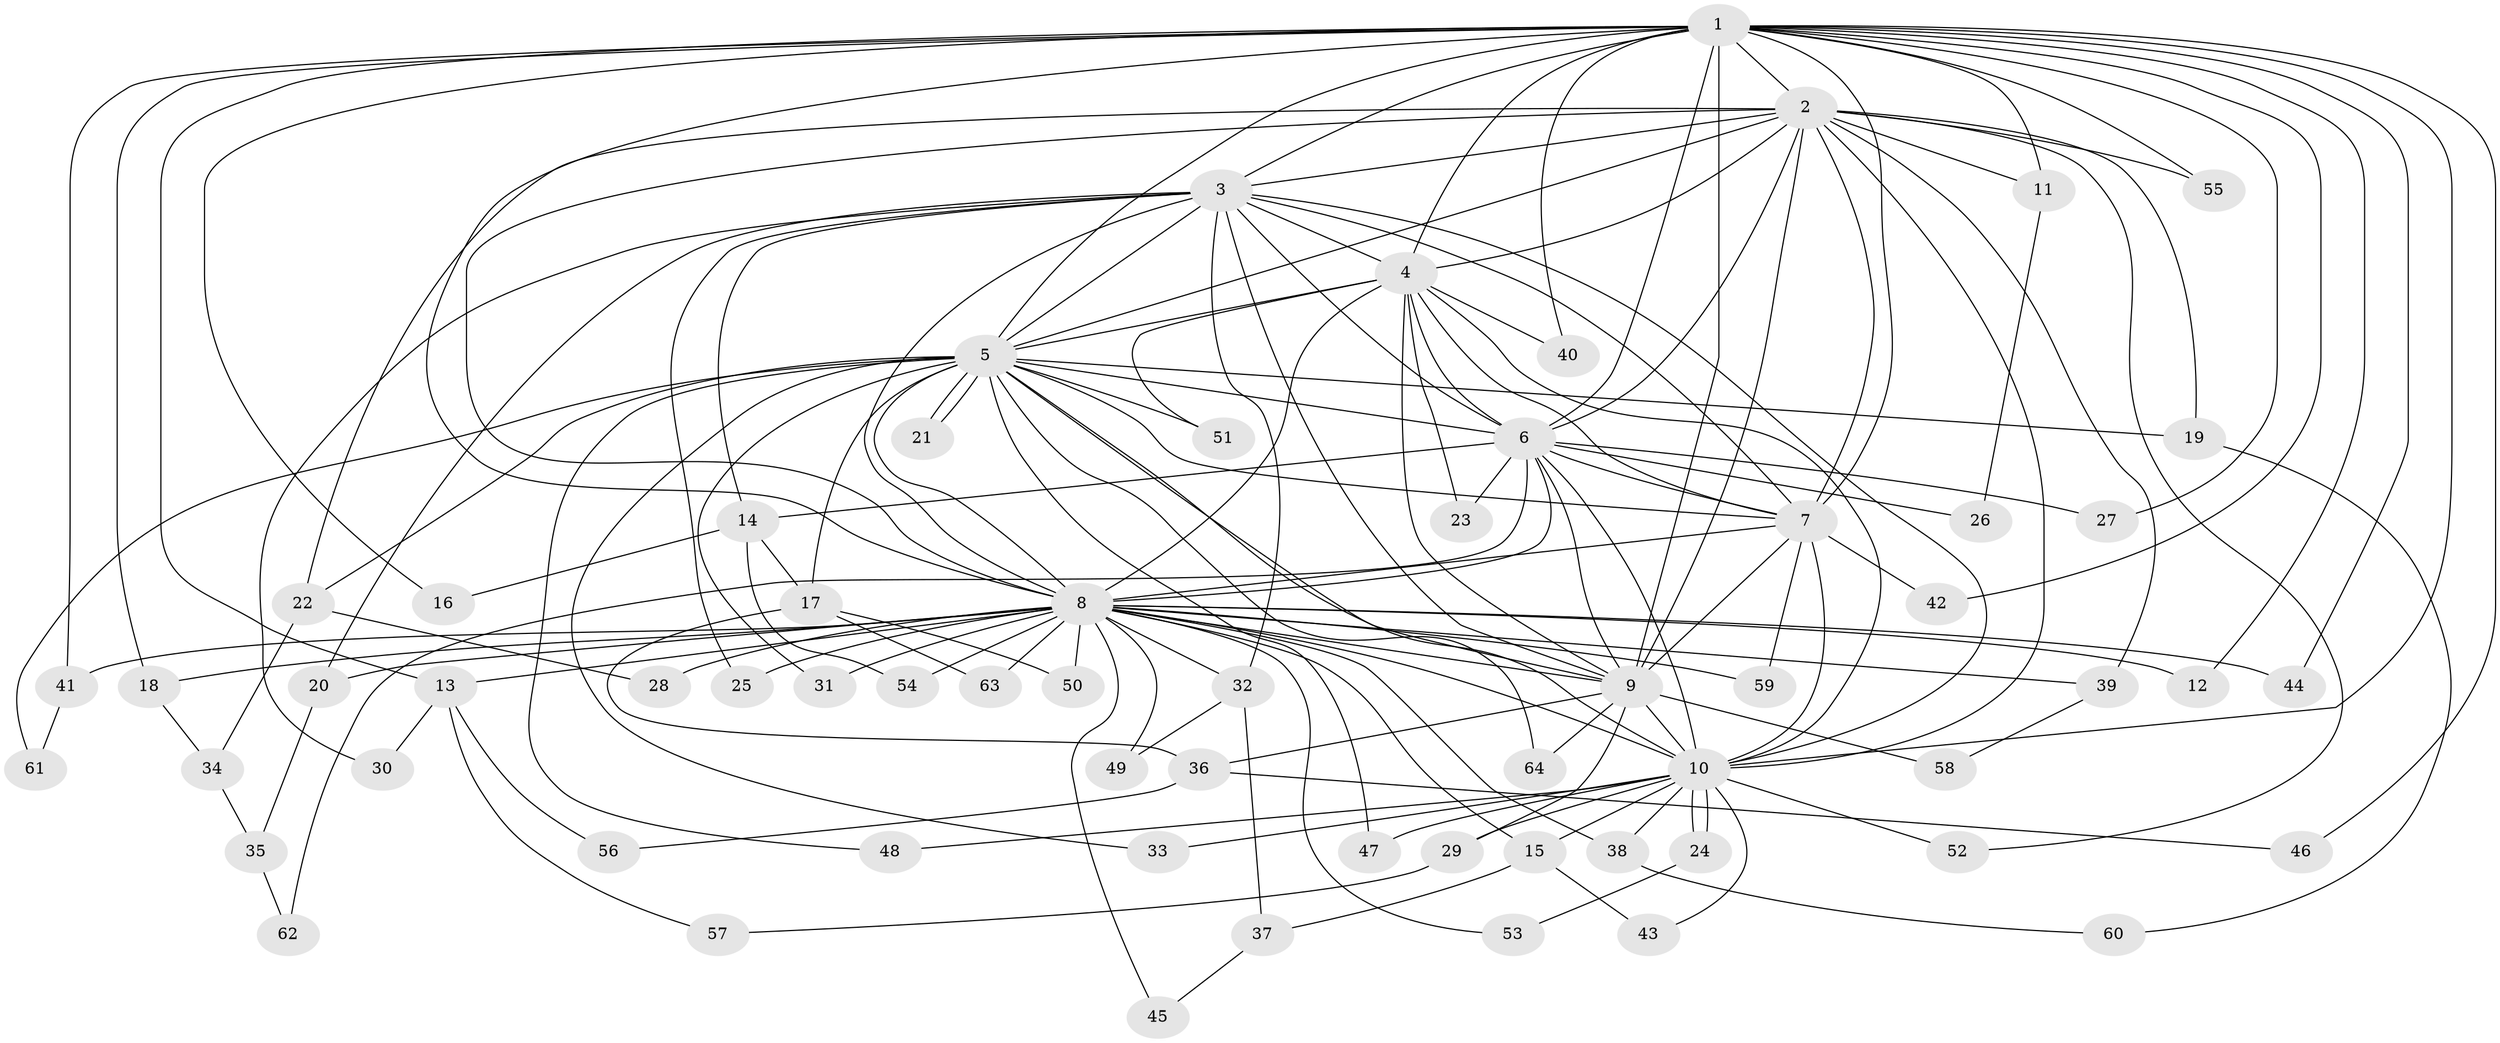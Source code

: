 // coarse degree distribution, {7: 0.1, 10: 0.15, 14: 0.05, 9: 0.05, 11: 0.1, 6: 0.05, 4: 0.15, 8: 0.05, 3: 0.15, 2: 0.15}
// Generated by graph-tools (version 1.1) at 2025/49/03/04/25 22:49:22]
// undirected, 64 vertices, 153 edges
graph export_dot {
  node [color=gray90,style=filled];
  1;
  2;
  3;
  4;
  5;
  6;
  7;
  8;
  9;
  10;
  11;
  12;
  13;
  14;
  15;
  16;
  17;
  18;
  19;
  20;
  21;
  22;
  23;
  24;
  25;
  26;
  27;
  28;
  29;
  30;
  31;
  32;
  33;
  34;
  35;
  36;
  37;
  38;
  39;
  40;
  41;
  42;
  43;
  44;
  45;
  46;
  47;
  48;
  49;
  50;
  51;
  52;
  53;
  54;
  55;
  56;
  57;
  58;
  59;
  60;
  61;
  62;
  63;
  64;
  1 -- 2;
  1 -- 3;
  1 -- 4;
  1 -- 5;
  1 -- 6;
  1 -- 7;
  1 -- 8;
  1 -- 9;
  1 -- 10;
  1 -- 11;
  1 -- 12;
  1 -- 13;
  1 -- 16;
  1 -- 18;
  1 -- 27;
  1 -- 40;
  1 -- 41;
  1 -- 42;
  1 -- 44;
  1 -- 46;
  1 -- 55;
  2 -- 3;
  2 -- 4;
  2 -- 5;
  2 -- 6;
  2 -- 7;
  2 -- 8;
  2 -- 9;
  2 -- 10;
  2 -- 11;
  2 -- 19;
  2 -- 22;
  2 -- 39;
  2 -- 52;
  2 -- 55;
  3 -- 4;
  3 -- 5;
  3 -- 6;
  3 -- 7;
  3 -- 8;
  3 -- 9;
  3 -- 10;
  3 -- 14;
  3 -- 20;
  3 -- 25;
  3 -- 30;
  3 -- 32;
  4 -- 5;
  4 -- 6;
  4 -- 7;
  4 -- 8;
  4 -- 9;
  4 -- 10;
  4 -- 23;
  4 -- 40;
  4 -- 51;
  5 -- 6;
  5 -- 7;
  5 -- 8;
  5 -- 9;
  5 -- 10;
  5 -- 17;
  5 -- 19;
  5 -- 21;
  5 -- 21;
  5 -- 22;
  5 -- 31;
  5 -- 33;
  5 -- 47;
  5 -- 48;
  5 -- 51;
  5 -- 61;
  5 -- 64;
  6 -- 7;
  6 -- 8;
  6 -- 9;
  6 -- 10;
  6 -- 14;
  6 -- 23;
  6 -- 26;
  6 -- 27;
  6 -- 62;
  7 -- 8;
  7 -- 9;
  7 -- 10;
  7 -- 42;
  7 -- 59;
  8 -- 9;
  8 -- 10;
  8 -- 12;
  8 -- 13;
  8 -- 15;
  8 -- 18;
  8 -- 20;
  8 -- 25;
  8 -- 28;
  8 -- 31;
  8 -- 32;
  8 -- 38;
  8 -- 39;
  8 -- 41;
  8 -- 44;
  8 -- 45;
  8 -- 49;
  8 -- 50;
  8 -- 53;
  8 -- 54;
  8 -- 59;
  8 -- 63;
  9 -- 10;
  9 -- 29;
  9 -- 36;
  9 -- 58;
  9 -- 64;
  10 -- 15;
  10 -- 24;
  10 -- 24;
  10 -- 29;
  10 -- 33;
  10 -- 38;
  10 -- 43;
  10 -- 47;
  10 -- 48;
  10 -- 52;
  11 -- 26;
  13 -- 30;
  13 -- 56;
  13 -- 57;
  14 -- 16;
  14 -- 17;
  14 -- 54;
  15 -- 37;
  15 -- 43;
  17 -- 36;
  17 -- 50;
  17 -- 63;
  18 -- 34;
  19 -- 60;
  20 -- 35;
  22 -- 28;
  22 -- 34;
  24 -- 53;
  29 -- 57;
  32 -- 37;
  32 -- 49;
  34 -- 35;
  35 -- 62;
  36 -- 46;
  36 -- 56;
  37 -- 45;
  38 -- 60;
  39 -- 58;
  41 -- 61;
}
